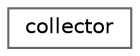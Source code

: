 digraph "Graphical Class Hierarchy"
{
 // LATEX_PDF_SIZE
  bgcolor="transparent";
  edge [fontname=Helvetica,fontsize=10,labelfontname=Helvetica,labelfontsize=10];
  node [fontname=Helvetica,fontsize=10,shape=box,height=0.2,width=0.4];
  rankdir="LR";
  Node0 [id="Node000000",label="collector",height=0.2,width=0.4,color="grey40", fillcolor="white", style="filled",URL="$classFoam_1_1cloudFunctionObjectTools_1_1collector.html",tooltip="Implementation of template-invariant tools for various function objects such as Foam::ParticleHistogr..."];
}
